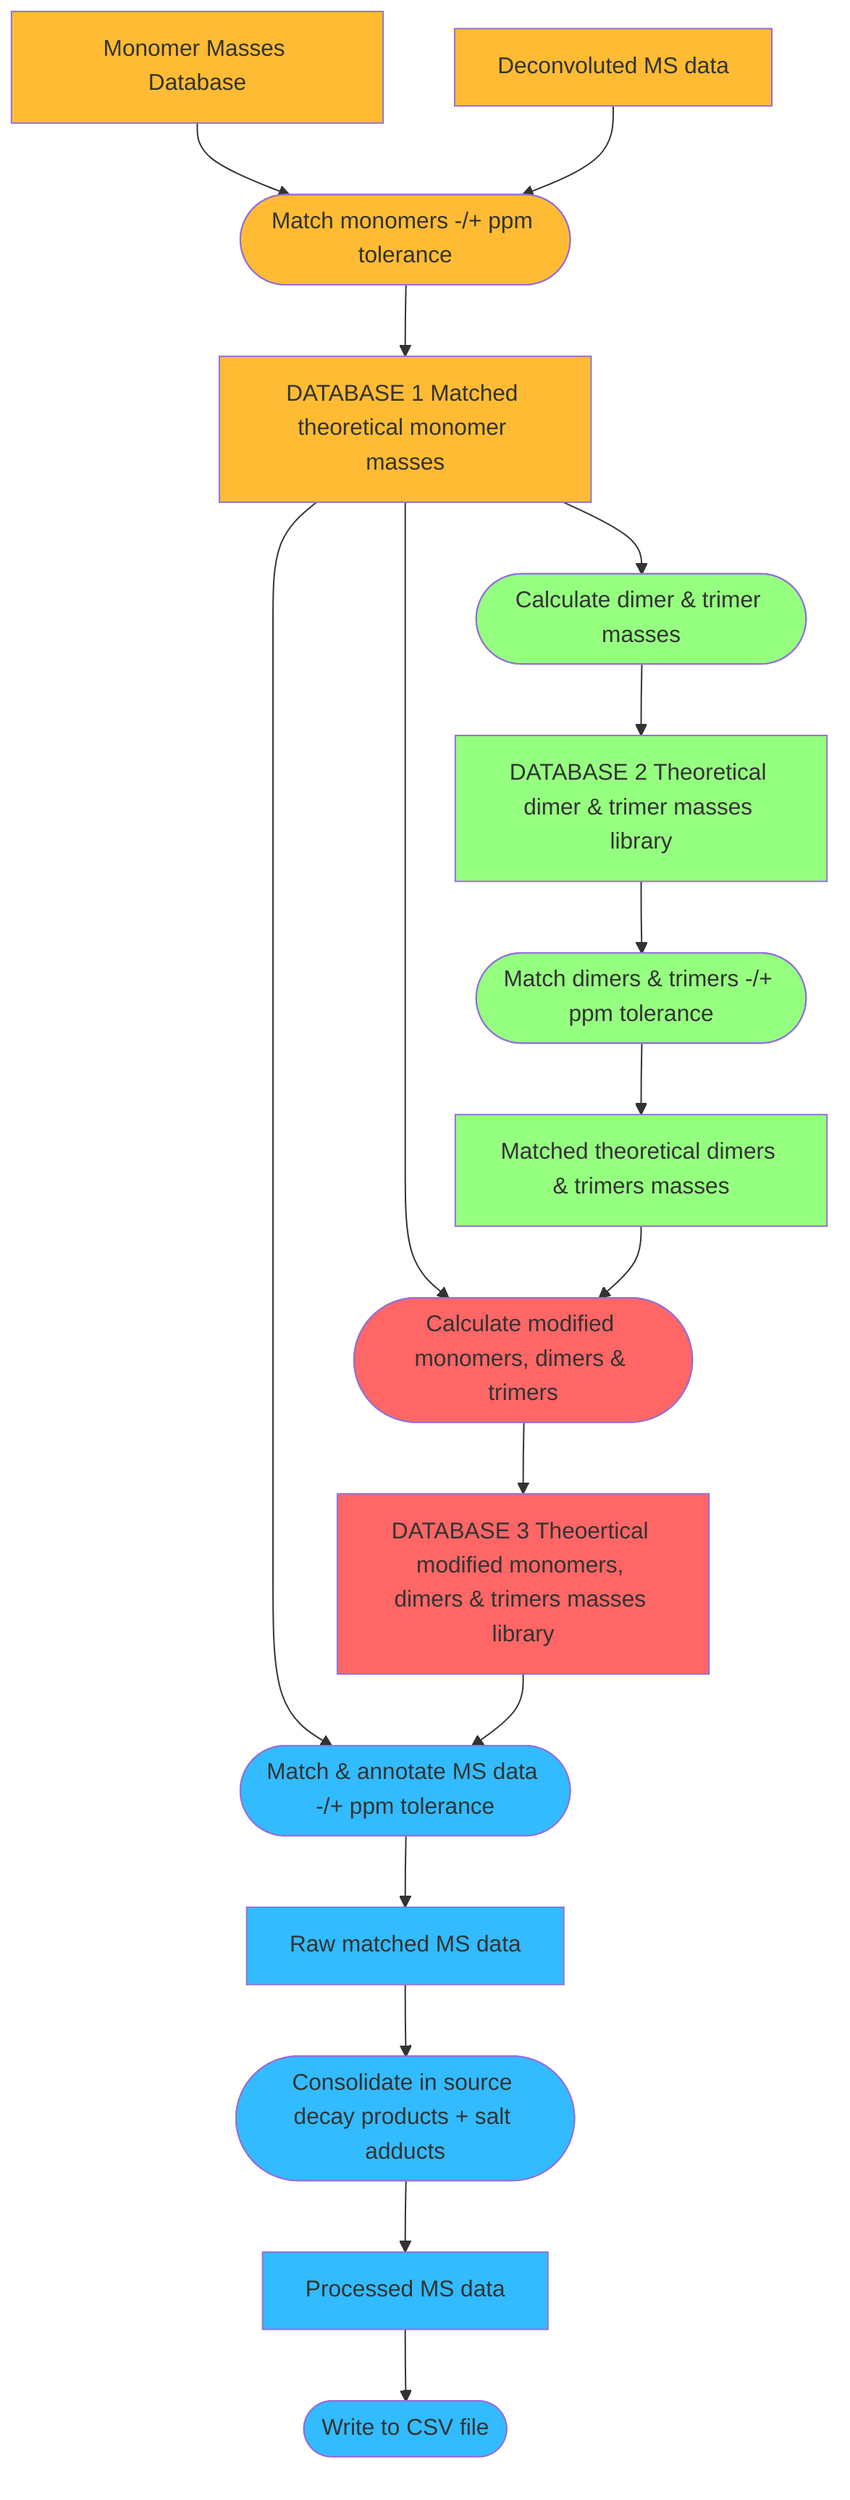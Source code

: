 graph TD;
    A[Monomer Masses Database] --> C[Match monomers]
    B[Deconvoluted MS data] --> C([Match monomers -/+ ppm tolerance])
    C --> D[DATABASE 1 Matched theoretical monomer masses]
    D --> E([Calculate dimer & trimer masses])
    D --> I([Calculate modified monomers, dimers & trimers])
    D --> K([Match & annotate MS data -/+ ppm tolerance])
    E --> F[DATABASE 2 Theoretical dimer & trimer masses library]
    F --> G([Match dimers & trimers -/+ ppm tolerance])
    G --> H[Matched theoretical dimers & trimers masses]
    H --> I
    I --> J[DATABASE 3 Theoertical modified monomers, dimers & trimers masses library]
    J --> K
    K --> L[Raw matched MS data]
    L --> M([Consolidate in source decay products + salt adducts])
    M --> N[Processed MS data]
    N --> O([Write to CSV file])
    style A fill:#FFBB33
    style B fill:#FFBB33
    style C fill:#FFBB33
    style D fill:#FFBB33
    style E fill:#95FF80
    style F fill:#95FF80
    style G fill:#95FF80
    style H fill:#95FF80
    style I fill:#FF6666
    style J fill:#FF6666
    style K fill:#33BBFF
    style L fill:#33BBFF
    style M fill:#33BBFF
    style N fill:#33BBFF
    style O fill:#33BBFF